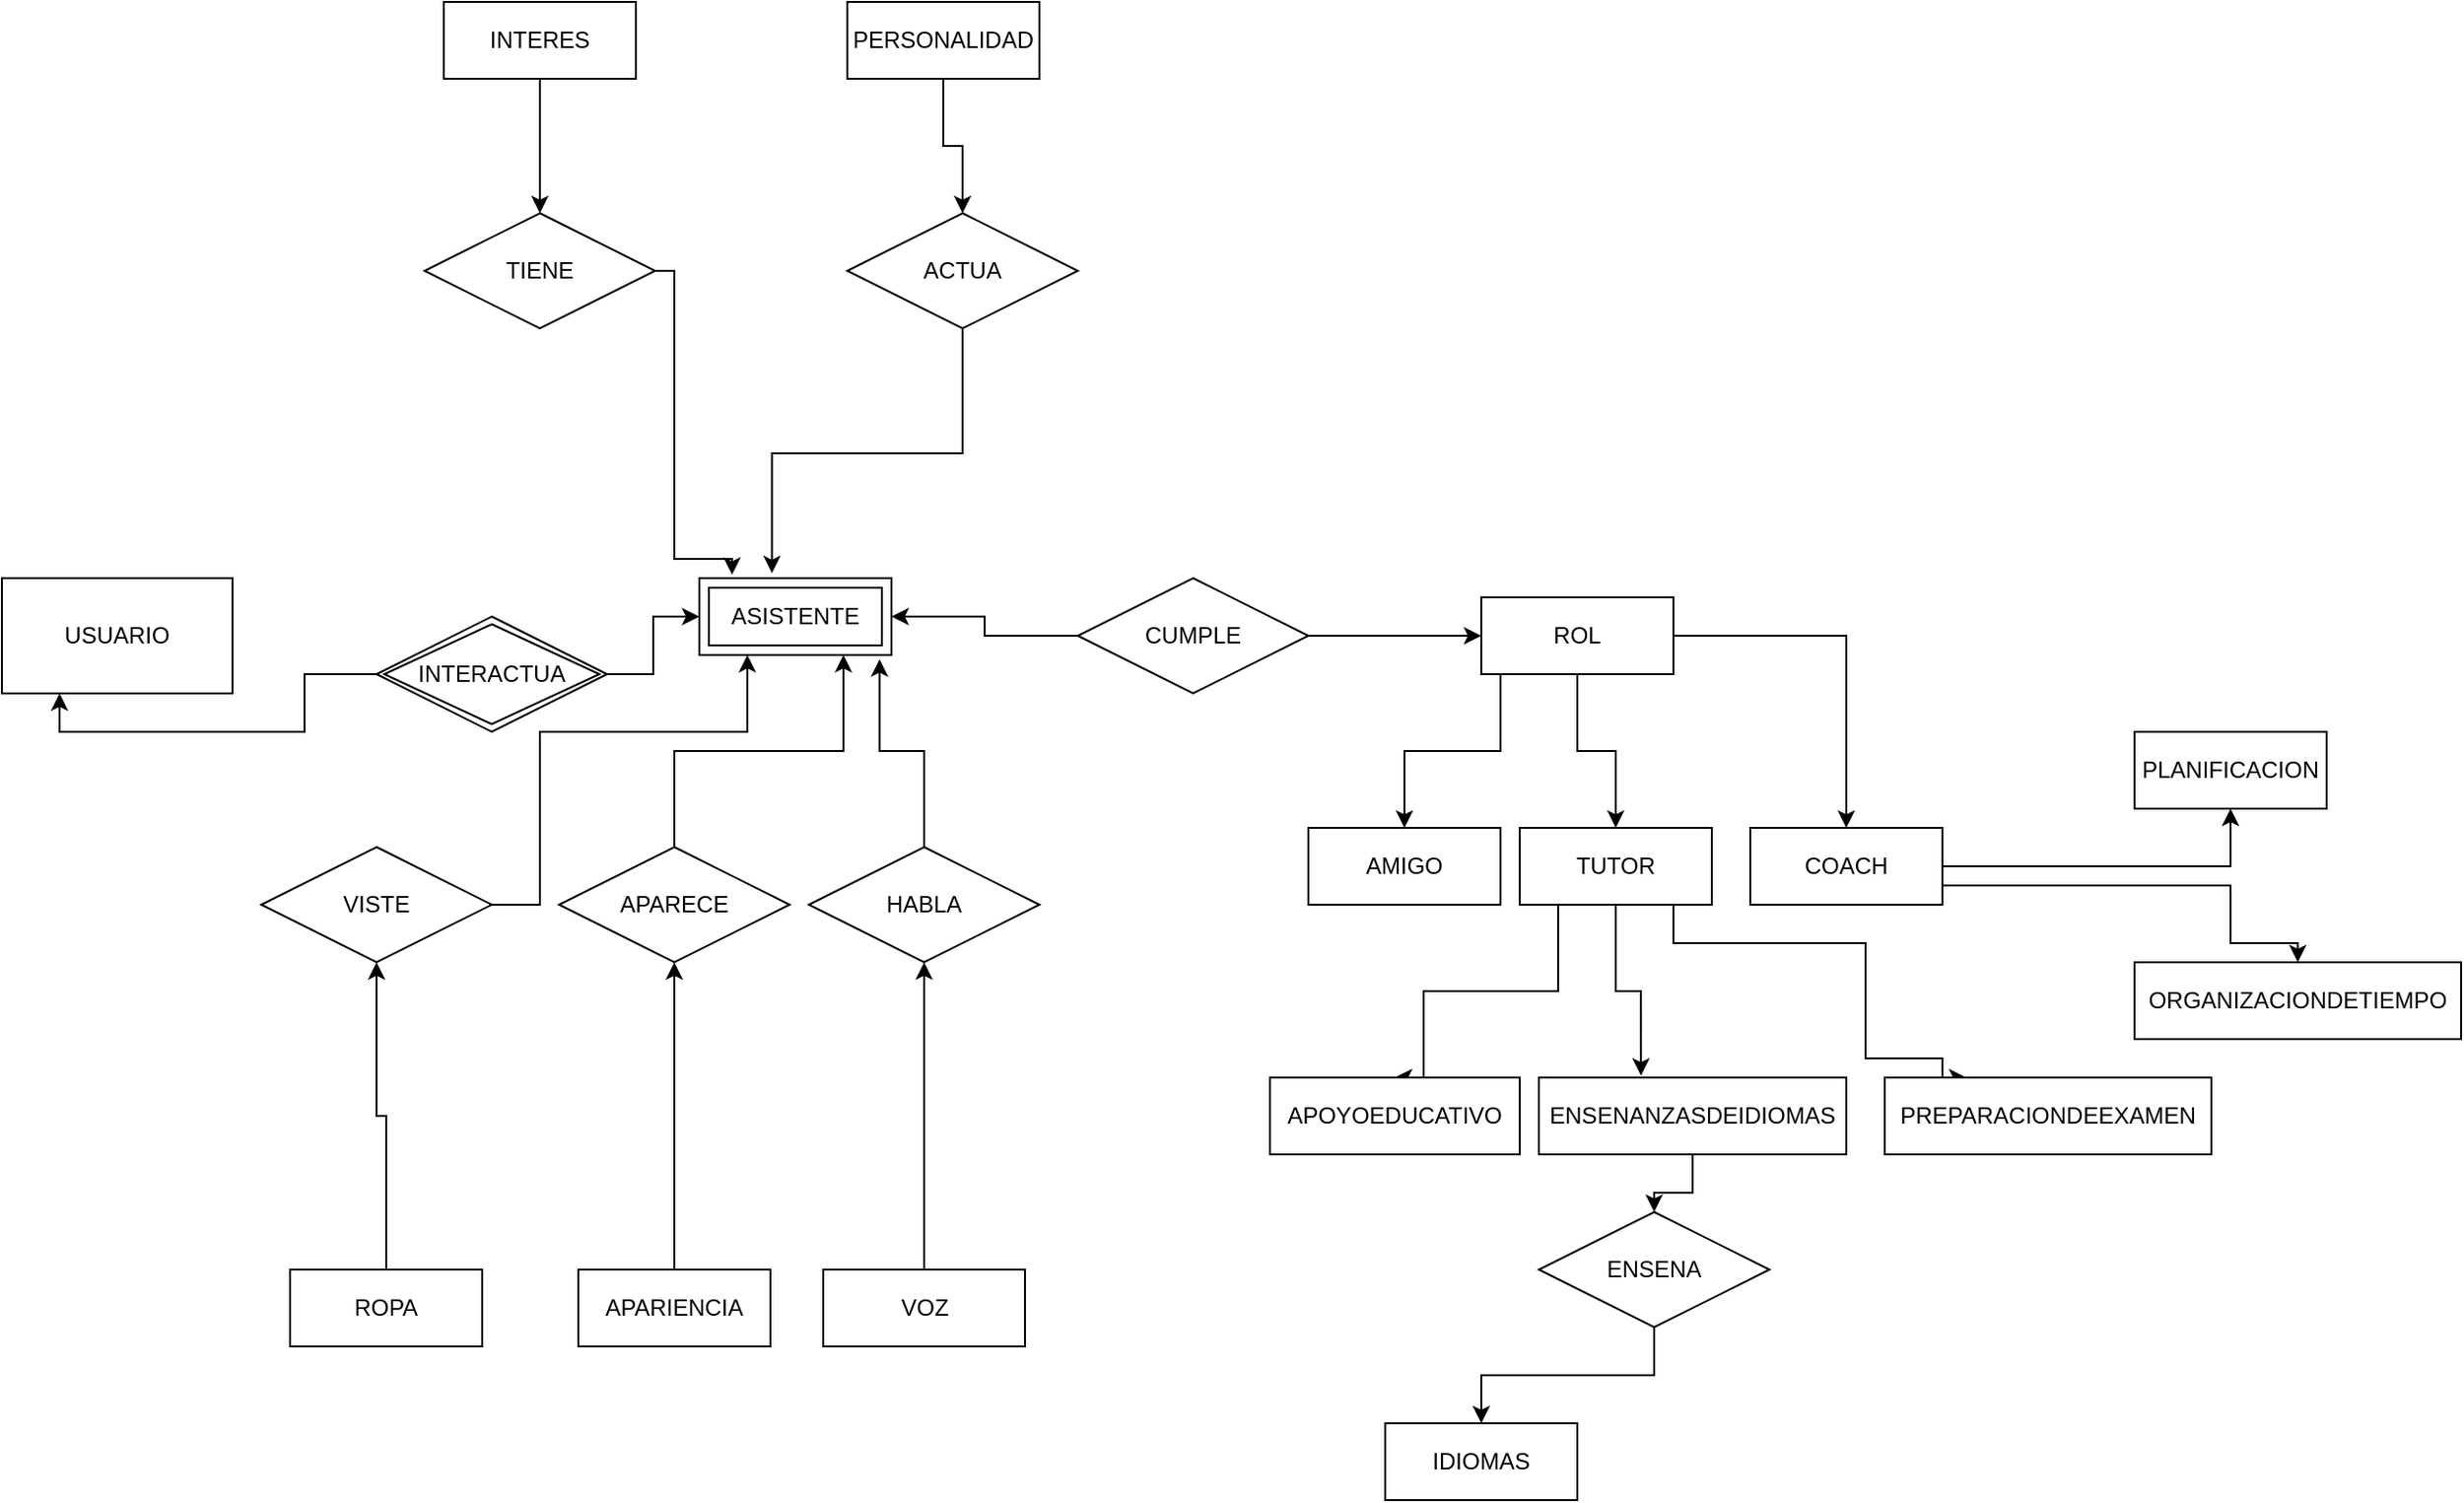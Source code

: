 <mxfile version="24.7.17">
  <diagram id="glA3qfK9mWjWR2VQTb70" name="Page-1">
    <mxGraphModel dx="1290" dy="1657" grid="1" gridSize="10" guides="1" tooltips="1" connect="1" arrows="1" fold="1" page="1" pageScale="1" pageWidth="850" pageHeight="1100" math="0" shadow="0">
      <root>
        <mxCell id="0" />
        <mxCell id="1" parent="0" />
        <mxCell id="ocONnjmKs5eY3bMZPwjG-1" value="&lt;div&gt;USUARIO&lt;/div&gt;" style="rounded=0;whiteSpace=wrap;html=1;strokeColor=default;" parent="1" vertex="1">
          <mxGeometry x="230" y="-490" width="120" height="60" as="geometry" />
        </mxCell>
        <mxCell id="rTWoYVCPTd-qUIE6REDp-21" value="ASISTENTE" style="shape=ext;margin=3;double=1;whiteSpace=wrap;html=1;align=center;" vertex="1" parent="1">
          <mxGeometry x="593" y="-490" width="100" height="40" as="geometry" />
        </mxCell>
        <mxCell id="rTWoYVCPTd-qUIE6REDp-23" style="edgeStyle=orthogonalEdgeStyle;rounded=0;orthogonalLoop=1;jettySize=auto;html=1;entryX=0;entryY=0.5;entryDx=0;entryDy=0;" edge="1" parent="1" source="rTWoYVCPTd-qUIE6REDp-22" target="rTWoYVCPTd-qUIE6REDp-21">
          <mxGeometry relative="1" as="geometry" />
        </mxCell>
        <mxCell id="rTWoYVCPTd-qUIE6REDp-24" style="edgeStyle=orthogonalEdgeStyle;rounded=0;orthogonalLoop=1;jettySize=auto;html=1;exitX=0;exitY=0.5;exitDx=0;exitDy=0;entryX=0.25;entryY=1;entryDx=0;entryDy=0;" edge="1" parent="1" source="rTWoYVCPTd-qUIE6REDp-22" target="ocONnjmKs5eY3bMZPwjG-1">
          <mxGeometry relative="1" as="geometry" />
        </mxCell>
        <mxCell id="rTWoYVCPTd-qUIE6REDp-22" value="INTERACTUA" style="shape=rhombus;double=1;perimeter=rhombusPerimeter;whiteSpace=wrap;html=1;align=center;" vertex="1" parent="1">
          <mxGeometry x="425" y="-470" width="120" height="60" as="geometry" />
        </mxCell>
        <mxCell id="rTWoYVCPTd-qUIE6REDp-59" style="edgeStyle=orthogonalEdgeStyle;rounded=0;orthogonalLoop=1;jettySize=auto;html=1;entryX=0.5;entryY=0;entryDx=0;entryDy=0;" edge="1" parent="1" source="rTWoYVCPTd-qUIE6REDp-25" target="rTWoYVCPTd-qUIE6REDp-28">
          <mxGeometry relative="1" as="geometry">
            <Array as="points">
              <mxPoint x="1010" y="-400" />
              <mxPoint x="960" y="-400" />
            </Array>
          </mxGeometry>
        </mxCell>
        <mxCell id="rTWoYVCPTd-qUIE6REDp-60" style="edgeStyle=orthogonalEdgeStyle;rounded=0;orthogonalLoop=1;jettySize=auto;html=1;entryX=0.5;entryY=0;entryDx=0;entryDy=0;" edge="1" parent="1" source="rTWoYVCPTd-qUIE6REDp-25" target="rTWoYVCPTd-qUIE6REDp-27">
          <mxGeometry relative="1" as="geometry" />
        </mxCell>
        <mxCell id="rTWoYVCPTd-qUIE6REDp-62" style="edgeStyle=orthogonalEdgeStyle;rounded=0;orthogonalLoop=1;jettySize=auto;html=1;entryX=0.5;entryY=0;entryDx=0;entryDy=0;" edge="1" parent="1" source="rTWoYVCPTd-qUIE6REDp-25" target="rTWoYVCPTd-qUIE6REDp-61">
          <mxGeometry relative="1" as="geometry" />
        </mxCell>
        <mxCell id="rTWoYVCPTd-qUIE6REDp-25" value="ROL" style="whiteSpace=wrap;html=1;align=center;" vertex="1" parent="1">
          <mxGeometry x="1000" y="-480" width="100" height="40" as="geometry" />
        </mxCell>
        <mxCell id="rTWoYVCPTd-qUIE6REDp-68" style="edgeStyle=orthogonalEdgeStyle;rounded=0;orthogonalLoop=1;jettySize=auto;html=1;entryX=0.5;entryY=0;entryDx=0;entryDy=0;" edge="1" parent="1" source="rTWoYVCPTd-qUIE6REDp-27" target="rTWoYVCPTd-qUIE6REDp-67">
          <mxGeometry relative="1" as="geometry">
            <Array as="points">
              <mxPoint x="1040" y="-275" />
              <mxPoint x="970" y="-275" />
            </Array>
          </mxGeometry>
        </mxCell>
        <mxCell id="rTWoYVCPTd-qUIE6REDp-70" style="edgeStyle=orthogonalEdgeStyle;rounded=0;orthogonalLoop=1;jettySize=auto;html=1;entryX=0.25;entryY=0;entryDx=0;entryDy=0;" edge="1" parent="1" source="rTWoYVCPTd-qUIE6REDp-27" target="rTWoYVCPTd-qUIE6REDp-63">
          <mxGeometry relative="1" as="geometry">
            <Array as="points">
              <mxPoint x="1100" y="-300" />
              <mxPoint x="1200" y="-300" />
              <mxPoint x="1200" y="-240" />
              <mxPoint x="1240" y="-240" />
              <mxPoint x="1240" y="-230" />
            </Array>
          </mxGeometry>
        </mxCell>
        <mxCell id="rTWoYVCPTd-qUIE6REDp-27" value="TUTOR" style="whiteSpace=wrap;html=1;align=center;" vertex="1" parent="1">
          <mxGeometry x="1020" y="-360" width="100" height="40" as="geometry" />
        </mxCell>
        <mxCell id="rTWoYVCPTd-qUIE6REDp-28" value="AMIGO" style="whiteSpace=wrap;html=1;align=center;" vertex="1" parent="1">
          <mxGeometry x="910" y="-360" width="100" height="40" as="geometry" />
        </mxCell>
        <mxCell id="rTWoYVCPTd-qUIE6REDp-43" style="edgeStyle=orthogonalEdgeStyle;rounded=0;orthogonalLoop=1;jettySize=auto;html=1;entryX=0.5;entryY=1;entryDx=0;entryDy=0;" edge="1" parent="1" source="rTWoYVCPTd-qUIE6REDp-29" target="rTWoYVCPTd-qUIE6REDp-42">
          <mxGeometry relative="1" as="geometry" />
        </mxCell>
        <mxCell id="rTWoYVCPTd-qUIE6REDp-29" value="APARIENCIA" style="whiteSpace=wrap;html=1;align=center;" vertex="1" parent="1">
          <mxGeometry x="530" y="-130" width="100" height="40" as="geometry" />
        </mxCell>
        <mxCell id="rTWoYVCPTd-qUIE6REDp-37" style="edgeStyle=orthogonalEdgeStyle;rounded=0;orthogonalLoop=1;jettySize=auto;html=1;entryX=0.5;entryY=1;entryDx=0;entryDy=0;" edge="1" parent="1" source="rTWoYVCPTd-qUIE6REDp-30" target="rTWoYVCPTd-qUIE6REDp-36">
          <mxGeometry relative="1" as="geometry" />
        </mxCell>
        <mxCell id="rTWoYVCPTd-qUIE6REDp-30" value="VOZ" style="whiteSpace=wrap;html=1;align=center;" vertex="1" parent="1">
          <mxGeometry x="657.5" y="-130" width="105" height="40" as="geometry" />
        </mxCell>
        <mxCell id="rTWoYVCPTd-qUIE6REDp-54" style="edgeStyle=orthogonalEdgeStyle;rounded=0;orthogonalLoop=1;jettySize=auto;html=1;entryX=0.5;entryY=0;entryDx=0;entryDy=0;" edge="1" parent="1" source="rTWoYVCPTd-qUIE6REDp-31" target="rTWoYVCPTd-qUIE6REDp-53">
          <mxGeometry relative="1" as="geometry" />
        </mxCell>
        <mxCell id="rTWoYVCPTd-qUIE6REDp-31" value="PERSONALIDAD" style="whiteSpace=wrap;html=1;align=center;" vertex="1" parent="1">
          <mxGeometry x="670" y="-790" width="100" height="40" as="geometry" />
        </mxCell>
        <mxCell id="rTWoYVCPTd-qUIE6REDp-51" style="edgeStyle=orthogonalEdgeStyle;rounded=0;orthogonalLoop=1;jettySize=auto;html=1;entryX=0.5;entryY=0;entryDx=0;entryDy=0;" edge="1" parent="1" source="rTWoYVCPTd-qUIE6REDp-32" target="rTWoYVCPTd-qUIE6REDp-50">
          <mxGeometry relative="1" as="geometry" />
        </mxCell>
        <mxCell id="rTWoYVCPTd-qUIE6REDp-32" value="INTERES" style="whiteSpace=wrap;html=1;align=center;" vertex="1" parent="1">
          <mxGeometry x="460" y="-790" width="100" height="40" as="geometry" />
        </mxCell>
        <mxCell id="rTWoYVCPTd-qUIE6REDp-33" value="IDIOMAS" style="whiteSpace=wrap;html=1;align=center;" vertex="1" parent="1">
          <mxGeometry x="950" y="-50" width="100" height="40" as="geometry" />
        </mxCell>
        <mxCell id="rTWoYVCPTd-qUIE6REDp-47" style="edgeStyle=orthogonalEdgeStyle;rounded=0;orthogonalLoop=1;jettySize=auto;html=1;entryX=0.5;entryY=1;entryDx=0;entryDy=0;" edge="1" parent="1" source="rTWoYVCPTd-qUIE6REDp-34" target="rTWoYVCPTd-qUIE6REDp-46">
          <mxGeometry relative="1" as="geometry" />
        </mxCell>
        <mxCell id="rTWoYVCPTd-qUIE6REDp-34" value="ROPA" style="whiteSpace=wrap;html=1;align=center;" vertex="1" parent="1">
          <mxGeometry x="380" y="-130" width="100" height="40" as="geometry" />
        </mxCell>
        <mxCell id="rTWoYVCPTd-qUIE6REDp-36" value="HABLA" style="shape=rhombus;perimeter=rhombusPerimeter;whiteSpace=wrap;html=1;align=center;" vertex="1" parent="1">
          <mxGeometry x="650" y="-350" width="120" height="60" as="geometry" />
        </mxCell>
        <mxCell id="rTWoYVCPTd-qUIE6REDp-41" style="edgeStyle=orthogonalEdgeStyle;rounded=0;orthogonalLoop=1;jettySize=auto;html=1;entryX=0.938;entryY=1.055;entryDx=0;entryDy=0;entryPerimeter=0;" edge="1" parent="1" source="rTWoYVCPTd-qUIE6REDp-36" target="rTWoYVCPTd-qUIE6REDp-21">
          <mxGeometry relative="1" as="geometry" />
        </mxCell>
        <mxCell id="rTWoYVCPTd-qUIE6REDp-44" style="edgeStyle=orthogonalEdgeStyle;rounded=0;orthogonalLoop=1;jettySize=auto;html=1;entryX=0.75;entryY=1;entryDx=0;entryDy=0;" edge="1" parent="1" source="rTWoYVCPTd-qUIE6REDp-42" target="rTWoYVCPTd-qUIE6REDp-21">
          <mxGeometry relative="1" as="geometry" />
        </mxCell>
        <mxCell id="rTWoYVCPTd-qUIE6REDp-42" value="APARECE" style="shape=rhombus;perimeter=rhombusPerimeter;whiteSpace=wrap;html=1;align=center;" vertex="1" parent="1">
          <mxGeometry x="520" y="-350" width="120" height="60" as="geometry" />
        </mxCell>
        <mxCell id="rTWoYVCPTd-qUIE6REDp-48" style="edgeStyle=orthogonalEdgeStyle;rounded=0;orthogonalLoop=1;jettySize=auto;html=1;entryX=0.25;entryY=1;entryDx=0;entryDy=0;" edge="1" parent="1" source="rTWoYVCPTd-qUIE6REDp-46" target="rTWoYVCPTd-qUIE6REDp-21">
          <mxGeometry relative="1" as="geometry">
            <Array as="points">
              <mxPoint x="510" y="-320" />
              <mxPoint x="510" y="-410" />
              <mxPoint x="618" y="-410" />
            </Array>
          </mxGeometry>
        </mxCell>
        <mxCell id="rTWoYVCPTd-qUIE6REDp-46" value="VISTE" style="shape=rhombus;perimeter=rhombusPerimeter;whiteSpace=wrap;html=1;align=center;" vertex="1" parent="1">
          <mxGeometry x="365" y="-350" width="120" height="60" as="geometry" />
        </mxCell>
        <mxCell id="rTWoYVCPTd-qUIE6REDp-50" value="TIENE" style="shape=rhombus;perimeter=rhombusPerimeter;whiteSpace=wrap;html=1;align=center;" vertex="1" parent="1">
          <mxGeometry x="450" y="-680" width="120" height="60" as="geometry" />
        </mxCell>
        <mxCell id="rTWoYVCPTd-qUIE6REDp-52" style="edgeStyle=orthogonalEdgeStyle;rounded=0;orthogonalLoop=1;jettySize=auto;html=1;entryX=0.17;entryY=-0.045;entryDx=0;entryDy=0;entryPerimeter=0;" edge="1" parent="1" source="rTWoYVCPTd-qUIE6REDp-50" target="rTWoYVCPTd-qUIE6REDp-21">
          <mxGeometry relative="1" as="geometry">
            <Array as="points">
              <mxPoint x="580" y="-650" />
              <mxPoint x="580" y="-500" />
              <mxPoint x="610" y="-500" />
            </Array>
          </mxGeometry>
        </mxCell>
        <mxCell id="rTWoYVCPTd-qUIE6REDp-53" value="ACTUA" style="shape=rhombus;perimeter=rhombusPerimeter;whiteSpace=wrap;html=1;align=center;" vertex="1" parent="1">
          <mxGeometry x="670" y="-680" width="120" height="60" as="geometry" />
        </mxCell>
        <mxCell id="rTWoYVCPTd-qUIE6REDp-55" style="edgeStyle=orthogonalEdgeStyle;rounded=0;orthogonalLoop=1;jettySize=auto;html=1;entryX=0.378;entryY=-0.065;entryDx=0;entryDy=0;entryPerimeter=0;" edge="1" parent="1" source="rTWoYVCPTd-qUIE6REDp-53" target="rTWoYVCPTd-qUIE6REDp-21">
          <mxGeometry relative="1" as="geometry" />
        </mxCell>
        <mxCell id="rTWoYVCPTd-qUIE6REDp-57" style="edgeStyle=orthogonalEdgeStyle;rounded=0;orthogonalLoop=1;jettySize=auto;html=1;entryX=1;entryY=0.5;entryDx=0;entryDy=0;" edge="1" parent="1" source="rTWoYVCPTd-qUIE6REDp-56" target="rTWoYVCPTd-qUIE6REDp-21">
          <mxGeometry relative="1" as="geometry" />
        </mxCell>
        <mxCell id="rTWoYVCPTd-qUIE6REDp-58" style="edgeStyle=orthogonalEdgeStyle;rounded=0;orthogonalLoop=1;jettySize=auto;html=1;entryX=0;entryY=0.5;entryDx=0;entryDy=0;" edge="1" parent="1" source="rTWoYVCPTd-qUIE6REDp-56" target="rTWoYVCPTd-qUIE6REDp-25">
          <mxGeometry relative="1" as="geometry" />
        </mxCell>
        <mxCell id="rTWoYVCPTd-qUIE6REDp-56" value="CUMPLE" style="shape=rhombus;perimeter=rhombusPerimeter;whiteSpace=wrap;html=1;align=center;" vertex="1" parent="1">
          <mxGeometry x="790" y="-490" width="120" height="60" as="geometry" />
        </mxCell>
        <mxCell id="rTWoYVCPTd-qUIE6REDp-71" style="edgeStyle=orthogonalEdgeStyle;rounded=0;orthogonalLoop=1;jettySize=auto;html=1;" edge="1" parent="1" source="rTWoYVCPTd-qUIE6REDp-61" target="rTWoYVCPTd-qUIE6REDp-65">
          <mxGeometry relative="1" as="geometry" />
        </mxCell>
        <mxCell id="rTWoYVCPTd-qUIE6REDp-72" style="edgeStyle=orthogonalEdgeStyle;rounded=0;orthogonalLoop=1;jettySize=auto;html=1;entryX=0.5;entryY=0;entryDx=0;entryDy=0;" edge="1" parent="1" source="rTWoYVCPTd-qUIE6REDp-61" target="rTWoYVCPTd-qUIE6REDp-64">
          <mxGeometry relative="1" as="geometry">
            <Array as="points">
              <mxPoint x="1390" y="-330" />
              <mxPoint x="1390" y="-300" />
              <mxPoint x="1425" y="-300" />
            </Array>
          </mxGeometry>
        </mxCell>
        <mxCell id="rTWoYVCPTd-qUIE6REDp-61" value="COACH" style="whiteSpace=wrap;html=1;align=center;" vertex="1" parent="1">
          <mxGeometry x="1140" y="-360" width="100" height="40" as="geometry" />
        </mxCell>
        <mxCell id="rTWoYVCPTd-qUIE6REDp-63" value="PREPARACIONDEEXAMEN" style="whiteSpace=wrap;html=1;align=center;" vertex="1" parent="1">
          <mxGeometry x="1210" y="-230" width="170" height="40" as="geometry" />
        </mxCell>
        <mxCell id="rTWoYVCPTd-qUIE6REDp-64" value="ORGANIZACIONDETIEMPO" style="whiteSpace=wrap;html=1;align=center;" vertex="1" parent="1">
          <mxGeometry x="1340" y="-290" width="170" height="40" as="geometry" />
        </mxCell>
        <mxCell id="rTWoYVCPTd-qUIE6REDp-65" value="PLANIFICACION" style="whiteSpace=wrap;html=1;align=center;" vertex="1" parent="1">
          <mxGeometry x="1340" y="-410" width="100" height="40" as="geometry" />
        </mxCell>
        <mxCell id="rTWoYVCPTd-qUIE6REDp-74" style="edgeStyle=orthogonalEdgeStyle;rounded=0;orthogonalLoop=1;jettySize=auto;html=1;entryX=0.5;entryY=0;entryDx=0;entryDy=0;" edge="1" parent="1" source="rTWoYVCPTd-qUIE6REDp-66" target="rTWoYVCPTd-qUIE6REDp-73">
          <mxGeometry relative="1" as="geometry" />
        </mxCell>
        <mxCell id="rTWoYVCPTd-qUIE6REDp-66" value="ENSENANZASDEIDIOMAS" style="whiteSpace=wrap;html=1;align=center;" vertex="1" parent="1">
          <mxGeometry x="1030" y="-230" width="160" height="40" as="geometry" />
        </mxCell>
        <mxCell id="rTWoYVCPTd-qUIE6REDp-67" value="APOYOEDUCATIVO" style="whiteSpace=wrap;html=1;align=center;" vertex="1" parent="1">
          <mxGeometry x="890" y="-230" width="130" height="40" as="geometry" />
        </mxCell>
        <mxCell id="rTWoYVCPTd-qUIE6REDp-69" style="edgeStyle=orthogonalEdgeStyle;rounded=0;orthogonalLoop=1;jettySize=auto;html=1;entryX=0.332;entryY=-0.025;entryDx=0;entryDy=0;entryPerimeter=0;" edge="1" parent="1" source="rTWoYVCPTd-qUIE6REDp-27" target="rTWoYVCPTd-qUIE6REDp-66">
          <mxGeometry relative="1" as="geometry" />
        </mxCell>
        <mxCell id="rTWoYVCPTd-qUIE6REDp-75" style="edgeStyle=orthogonalEdgeStyle;rounded=0;orthogonalLoop=1;jettySize=auto;html=1;entryX=0.5;entryY=0;entryDx=0;entryDy=0;" edge="1" parent="1" source="rTWoYVCPTd-qUIE6REDp-73" target="rTWoYVCPTd-qUIE6REDp-33">
          <mxGeometry relative="1" as="geometry" />
        </mxCell>
        <mxCell id="rTWoYVCPTd-qUIE6REDp-73" value="ENSENA" style="shape=rhombus;perimeter=rhombusPerimeter;whiteSpace=wrap;html=1;align=center;" vertex="1" parent="1">
          <mxGeometry x="1030" y="-160" width="120" height="60" as="geometry" />
        </mxCell>
      </root>
    </mxGraphModel>
  </diagram>
</mxfile>
